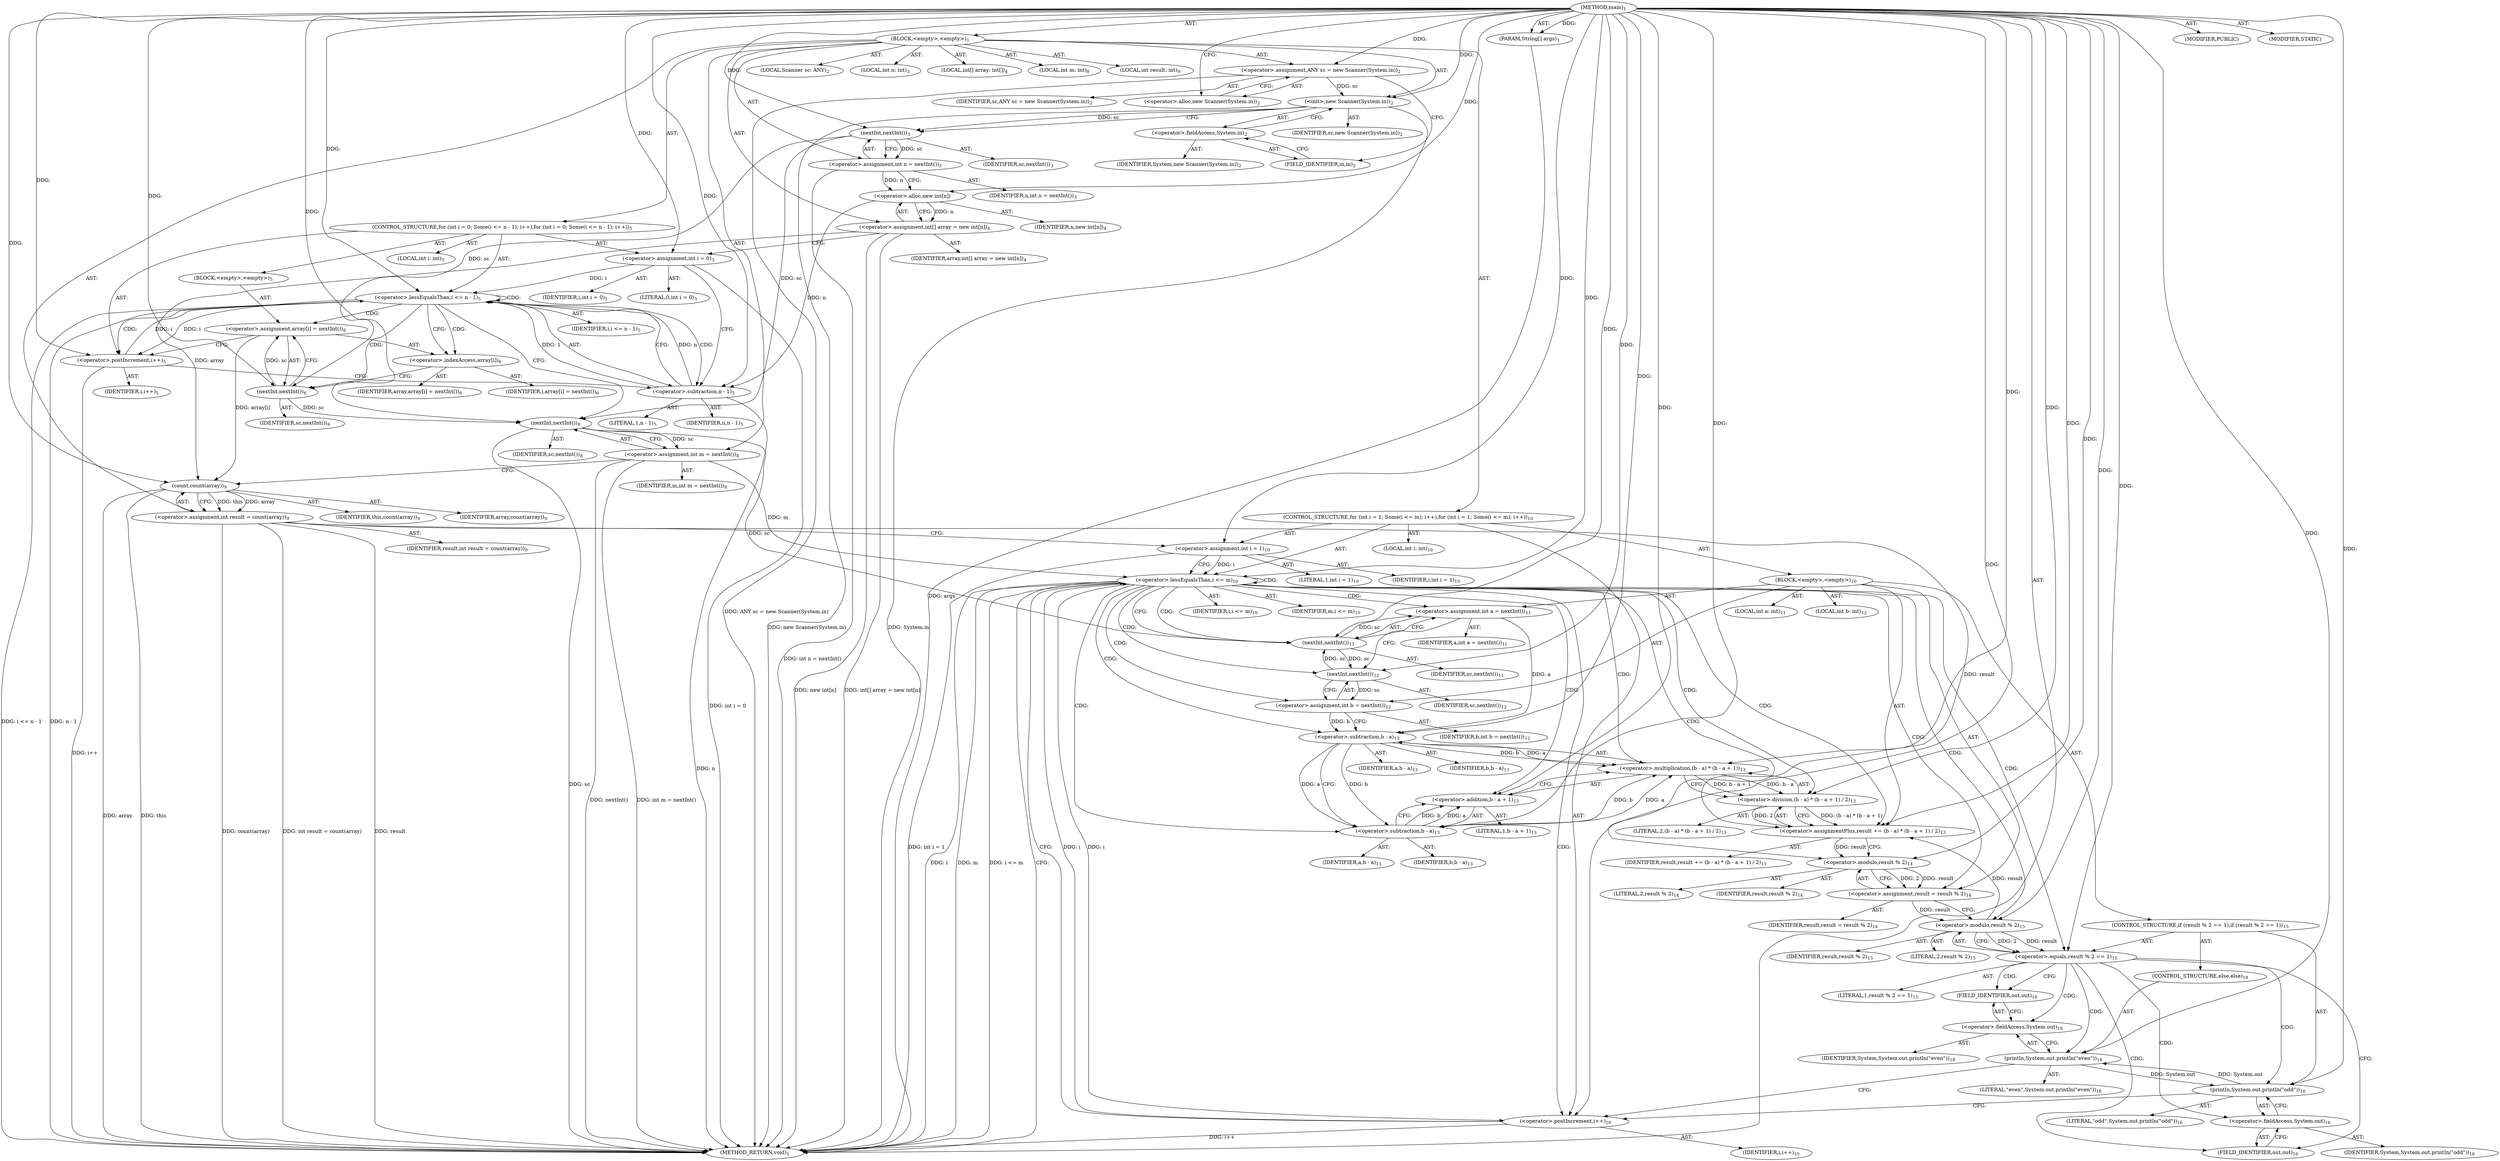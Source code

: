 digraph "main" {  
"19" [label = <(METHOD,main)<SUB>1</SUB>> ]
"20" [label = <(PARAM,String[] args)<SUB>1</SUB>> ]
"21" [label = <(BLOCK,&lt;empty&gt;,&lt;empty&gt;)<SUB>1</SUB>> ]
"4" [label = <(LOCAL,Scanner sc: ANY)<SUB>2</SUB>> ]
"22" [label = <(&lt;operator&gt;.assignment,ANY sc = new Scanner(System.in))<SUB>2</SUB>> ]
"23" [label = <(IDENTIFIER,sc,ANY sc = new Scanner(System.in))<SUB>2</SUB>> ]
"24" [label = <(&lt;operator&gt;.alloc,new Scanner(System.in))<SUB>2</SUB>> ]
"25" [label = <(&lt;init&gt;,new Scanner(System.in))<SUB>2</SUB>> ]
"3" [label = <(IDENTIFIER,sc,new Scanner(System.in))<SUB>2</SUB>> ]
"26" [label = <(&lt;operator&gt;.fieldAccess,System.in)<SUB>2</SUB>> ]
"27" [label = <(IDENTIFIER,System,new Scanner(System.in))<SUB>2</SUB>> ]
"28" [label = <(FIELD_IDENTIFIER,in,in)<SUB>2</SUB>> ]
"29" [label = <(LOCAL,int n: int)<SUB>3</SUB>> ]
"30" [label = <(&lt;operator&gt;.assignment,int n = nextInt())<SUB>3</SUB>> ]
"31" [label = <(IDENTIFIER,n,int n = nextInt())<SUB>3</SUB>> ]
"32" [label = <(nextInt,nextInt())<SUB>3</SUB>> ]
"33" [label = <(IDENTIFIER,sc,nextInt())<SUB>3</SUB>> ]
"34" [label = <(LOCAL,int[] array: int[])<SUB>4</SUB>> ]
"35" [label = <(&lt;operator&gt;.assignment,int[] array = new int[n])<SUB>4</SUB>> ]
"36" [label = <(IDENTIFIER,array,int[] array = new int[n])<SUB>4</SUB>> ]
"37" [label = <(&lt;operator&gt;.alloc,new int[n])> ]
"38" [label = <(IDENTIFIER,n,new int[n])<SUB>4</SUB>> ]
"39" [label = <(CONTROL_STRUCTURE,for (int i = 0; Some(i &lt;= n - 1); i++),for (int i = 0; Some(i &lt;= n - 1); i++))<SUB>5</SUB>> ]
"40" [label = <(LOCAL,int i: int)<SUB>5</SUB>> ]
"41" [label = <(&lt;operator&gt;.assignment,int i = 0)<SUB>5</SUB>> ]
"42" [label = <(IDENTIFIER,i,int i = 0)<SUB>5</SUB>> ]
"43" [label = <(LITERAL,0,int i = 0)<SUB>5</SUB>> ]
"44" [label = <(&lt;operator&gt;.lessEqualsThan,i &lt;= n - 1)<SUB>5</SUB>> ]
"45" [label = <(IDENTIFIER,i,i &lt;= n - 1)<SUB>5</SUB>> ]
"46" [label = <(&lt;operator&gt;.subtraction,n - 1)<SUB>5</SUB>> ]
"47" [label = <(IDENTIFIER,n,n - 1)<SUB>5</SUB>> ]
"48" [label = <(LITERAL,1,n - 1)<SUB>5</SUB>> ]
"49" [label = <(&lt;operator&gt;.postIncrement,i++)<SUB>5</SUB>> ]
"50" [label = <(IDENTIFIER,i,i++)<SUB>5</SUB>> ]
"51" [label = <(BLOCK,&lt;empty&gt;,&lt;empty&gt;)<SUB>5</SUB>> ]
"52" [label = <(&lt;operator&gt;.assignment,array[i] = nextInt())<SUB>6</SUB>> ]
"53" [label = <(&lt;operator&gt;.indexAccess,array[i])<SUB>6</SUB>> ]
"54" [label = <(IDENTIFIER,array,array[i] = nextInt())<SUB>6</SUB>> ]
"55" [label = <(IDENTIFIER,i,array[i] = nextInt())<SUB>6</SUB>> ]
"56" [label = <(nextInt,nextInt())<SUB>6</SUB>> ]
"57" [label = <(IDENTIFIER,sc,nextInt())<SUB>6</SUB>> ]
"58" [label = <(LOCAL,int m: int)<SUB>8</SUB>> ]
"59" [label = <(&lt;operator&gt;.assignment,int m = nextInt())<SUB>8</SUB>> ]
"60" [label = <(IDENTIFIER,m,int m = nextInt())<SUB>8</SUB>> ]
"61" [label = <(nextInt,nextInt())<SUB>8</SUB>> ]
"62" [label = <(IDENTIFIER,sc,nextInt())<SUB>8</SUB>> ]
"63" [label = <(LOCAL,int result: int)<SUB>9</SUB>> ]
"64" [label = <(&lt;operator&gt;.assignment,int result = count(array))<SUB>9</SUB>> ]
"65" [label = <(IDENTIFIER,result,int result = count(array))<SUB>9</SUB>> ]
"66" [label = <(count,count(array))<SUB>9</SUB>> ]
"67" [label = <(IDENTIFIER,this,count(array))<SUB>9</SUB>> ]
"68" [label = <(IDENTIFIER,array,count(array))<SUB>9</SUB>> ]
"69" [label = <(CONTROL_STRUCTURE,for (int i = 1; Some(i &lt;= m); i++),for (int i = 1; Some(i &lt;= m); i++))<SUB>10</SUB>> ]
"70" [label = <(LOCAL,int i: int)<SUB>10</SUB>> ]
"71" [label = <(&lt;operator&gt;.assignment,int i = 1)<SUB>10</SUB>> ]
"72" [label = <(IDENTIFIER,i,int i = 1)<SUB>10</SUB>> ]
"73" [label = <(LITERAL,1,int i = 1)<SUB>10</SUB>> ]
"74" [label = <(&lt;operator&gt;.lessEqualsThan,i &lt;= m)<SUB>10</SUB>> ]
"75" [label = <(IDENTIFIER,i,i &lt;= m)<SUB>10</SUB>> ]
"76" [label = <(IDENTIFIER,m,i &lt;= m)<SUB>10</SUB>> ]
"77" [label = <(&lt;operator&gt;.postIncrement,i++)<SUB>10</SUB>> ]
"78" [label = <(IDENTIFIER,i,i++)<SUB>10</SUB>> ]
"79" [label = <(BLOCK,&lt;empty&gt;,&lt;empty&gt;)<SUB>10</SUB>> ]
"80" [label = <(LOCAL,int a: int)<SUB>11</SUB>> ]
"81" [label = <(&lt;operator&gt;.assignment,int a = nextInt())<SUB>11</SUB>> ]
"82" [label = <(IDENTIFIER,a,int a = nextInt())<SUB>11</SUB>> ]
"83" [label = <(nextInt,nextInt())<SUB>11</SUB>> ]
"84" [label = <(IDENTIFIER,sc,nextInt())<SUB>11</SUB>> ]
"85" [label = <(LOCAL,int b: int)<SUB>12</SUB>> ]
"86" [label = <(&lt;operator&gt;.assignment,int b = nextInt())<SUB>12</SUB>> ]
"87" [label = <(IDENTIFIER,b,int b = nextInt())<SUB>12</SUB>> ]
"88" [label = <(nextInt,nextInt())<SUB>12</SUB>> ]
"89" [label = <(IDENTIFIER,sc,nextInt())<SUB>12</SUB>> ]
"90" [label = <(&lt;operator&gt;.assignmentPlus,result += (b - a) * (b - a + 1) / 2)<SUB>13</SUB>> ]
"91" [label = <(IDENTIFIER,result,result += (b - a) * (b - a + 1) / 2)<SUB>13</SUB>> ]
"92" [label = <(&lt;operator&gt;.division,(b - a) * (b - a + 1) / 2)<SUB>13</SUB>> ]
"93" [label = <(&lt;operator&gt;.multiplication,(b - a) * (b - a + 1))<SUB>13</SUB>> ]
"94" [label = <(&lt;operator&gt;.subtraction,b - a)<SUB>13</SUB>> ]
"95" [label = <(IDENTIFIER,b,b - a)<SUB>13</SUB>> ]
"96" [label = <(IDENTIFIER,a,b - a)<SUB>13</SUB>> ]
"97" [label = <(&lt;operator&gt;.addition,b - a + 1)<SUB>13</SUB>> ]
"98" [label = <(&lt;operator&gt;.subtraction,b - a)<SUB>13</SUB>> ]
"99" [label = <(IDENTIFIER,b,b - a)<SUB>13</SUB>> ]
"100" [label = <(IDENTIFIER,a,b - a)<SUB>13</SUB>> ]
"101" [label = <(LITERAL,1,b - a + 1)<SUB>13</SUB>> ]
"102" [label = <(LITERAL,2,(b - a) * (b - a + 1) / 2)<SUB>13</SUB>> ]
"103" [label = <(&lt;operator&gt;.assignment,result = result % 2)<SUB>14</SUB>> ]
"104" [label = <(IDENTIFIER,result,result = result % 2)<SUB>14</SUB>> ]
"105" [label = <(&lt;operator&gt;.modulo,result % 2)<SUB>14</SUB>> ]
"106" [label = <(IDENTIFIER,result,result % 2)<SUB>14</SUB>> ]
"107" [label = <(LITERAL,2,result % 2)<SUB>14</SUB>> ]
"108" [label = <(CONTROL_STRUCTURE,if (result % 2 == 1),if (result % 2 == 1))<SUB>15</SUB>> ]
"109" [label = <(&lt;operator&gt;.equals,result % 2 == 1)<SUB>15</SUB>> ]
"110" [label = <(&lt;operator&gt;.modulo,result % 2)<SUB>15</SUB>> ]
"111" [label = <(IDENTIFIER,result,result % 2)<SUB>15</SUB>> ]
"112" [label = <(LITERAL,2,result % 2)<SUB>15</SUB>> ]
"113" [label = <(LITERAL,1,result % 2 == 1)<SUB>15</SUB>> ]
"114" [label = <(println,System.out.println(&quot;odd&quot;))<SUB>16</SUB>> ]
"115" [label = <(&lt;operator&gt;.fieldAccess,System.out)<SUB>16</SUB>> ]
"116" [label = <(IDENTIFIER,System,System.out.println(&quot;odd&quot;))<SUB>16</SUB>> ]
"117" [label = <(FIELD_IDENTIFIER,out,out)<SUB>16</SUB>> ]
"118" [label = <(LITERAL,&quot;odd&quot;,System.out.println(&quot;odd&quot;))<SUB>16</SUB>> ]
"119" [label = <(CONTROL_STRUCTURE,else,else)<SUB>18</SUB>> ]
"120" [label = <(println,System.out.println(&quot;even&quot;))<SUB>18</SUB>> ]
"121" [label = <(&lt;operator&gt;.fieldAccess,System.out)<SUB>18</SUB>> ]
"122" [label = <(IDENTIFIER,System,System.out.println(&quot;even&quot;))<SUB>18</SUB>> ]
"123" [label = <(FIELD_IDENTIFIER,out,out)<SUB>18</SUB>> ]
"124" [label = <(LITERAL,&quot;even&quot;,System.out.println(&quot;even&quot;))<SUB>18</SUB>> ]
"125" [label = <(MODIFIER,PUBLIC)> ]
"126" [label = <(MODIFIER,STATIC)> ]
"127" [label = <(METHOD_RETURN,void)<SUB>1</SUB>> ]
  "19" -> "20"  [ label = "AST: "] 
  "19" -> "21"  [ label = "AST: "] 
  "19" -> "125"  [ label = "AST: "] 
  "19" -> "126"  [ label = "AST: "] 
  "19" -> "127"  [ label = "AST: "] 
  "21" -> "4"  [ label = "AST: "] 
  "21" -> "22"  [ label = "AST: "] 
  "21" -> "25"  [ label = "AST: "] 
  "21" -> "29"  [ label = "AST: "] 
  "21" -> "30"  [ label = "AST: "] 
  "21" -> "34"  [ label = "AST: "] 
  "21" -> "35"  [ label = "AST: "] 
  "21" -> "39"  [ label = "AST: "] 
  "21" -> "58"  [ label = "AST: "] 
  "21" -> "59"  [ label = "AST: "] 
  "21" -> "63"  [ label = "AST: "] 
  "21" -> "64"  [ label = "AST: "] 
  "21" -> "69"  [ label = "AST: "] 
  "22" -> "23"  [ label = "AST: "] 
  "22" -> "24"  [ label = "AST: "] 
  "25" -> "3"  [ label = "AST: "] 
  "25" -> "26"  [ label = "AST: "] 
  "26" -> "27"  [ label = "AST: "] 
  "26" -> "28"  [ label = "AST: "] 
  "30" -> "31"  [ label = "AST: "] 
  "30" -> "32"  [ label = "AST: "] 
  "32" -> "33"  [ label = "AST: "] 
  "35" -> "36"  [ label = "AST: "] 
  "35" -> "37"  [ label = "AST: "] 
  "37" -> "38"  [ label = "AST: "] 
  "39" -> "40"  [ label = "AST: "] 
  "39" -> "41"  [ label = "AST: "] 
  "39" -> "44"  [ label = "AST: "] 
  "39" -> "49"  [ label = "AST: "] 
  "39" -> "51"  [ label = "AST: "] 
  "41" -> "42"  [ label = "AST: "] 
  "41" -> "43"  [ label = "AST: "] 
  "44" -> "45"  [ label = "AST: "] 
  "44" -> "46"  [ label = "AST: "] 
  "46" -> "47"  [ label = "AST: "] 
  "46" -> "48"  [ label = "AST: "] 
  "49" -> "50"  [ label = "AST: "] 
  "51" -> "52"  [ label = "AST: "] 
  "52" -> "53"  [ label = "AST: "] 
  "52" -> "56"  [ label = "AST: "] 
  "53" -> "54"  [ label = "AST: "] 
  "53" -> "55"  [ label = "AST: "] 
  "56" -> "57"  [ label = "AST: "] 
  "59" -> "60"  [ label = "AST: "] 
  "59" -> "61"  [ label = "AST: "] 
  "61" -> "62"  [ label = "AST: "] 
  "64" -> "65"  [ label = "AST: "] 
  "64" -> "66"  [ label = "AST: "] 
  "66" -> "67"  [ label = "AST: "] 
  "66" -> "68"  [ label = "AST: "] 
  "69" -> "70"  [ label = "AST: "] 
  "69" -> "71"  [ label = "AST: "] 
  "69" -> "74"  [ label = "AST: "] 
  "69" -> "77"  [ label = "AST: "] 
  "69" -> "79"  [ label = "AST: "] 
  "71" -> "72"  [ label = "AST: "] 
  "71" -> "73"  [ label = "AST: "] 
  "74" -> "75"  [ label = "AST: "] 
  "74" -> "76"  [ label = "AST: "] 
  "77" -> "78"  [ label = "AST: "] 
  "79" -> "80"  [ label = "AST: "] 
  "79" -> "81"  [ label = "AST: "] 
  "79" -> "85"  [ label = "AST: "] 
  "79" -> "86"  [ label = "AST: "] 
  "79" -> "90"  [ label = "AST: "] 
  "79" -> "103"  [ label = "AST: "] 
  "79" -> "108"  [ label = "AST: "] 
  "81" -> "82"  [ label = "AST: "] 
  "81" -> "83"  [ label = "AST: "] 
  "83" -> "84"  [ label = "AST: "] 
  "86" -> "87"  [ label = "AST: "] 
  "86" -> "88"  [ label = "AST: "] 
  "88" -> "89"  [ label = "AST: "] 
  "90" -> "91"  [ label = "AST: "] 
  "90" -> "92"  [ label = "AST: "] 
  "92" -> "93"  [ label = "AST: "] 
  "92" -> "102"  [ label = "AST: "] 
  "93" -> "94"  [ label = "AST: "] 
  "93" -> "97"  [ label = "AST: "] 
  "94" -> "95"  [ label = "AST: "] 
  "94" -> "96"  [ label = "AST: "] 
  "97" -> "98"  [ label = "AST: "] 
  "97" -> "101"  [ label = "AST: "] 
  "98" -> "99"  [ label = "AST: "] 
  "98" -> "100"  [ label = "AST: "] 
  "103" -> "104"  [ label = "AST: "] 
  "103" -> "105"  [ label = "AST: "] 
  "105" -> "106"  [ label = "AST: "] 
  "105" -> "107"  [ label = "AST: "] 
  "108" -> "109"  [ label = "AST: "] 
  "108" -> "114"  [ label = "AST: "] 
  "108" -> "119"  [ label = "AST: "] 
  "109" -> "110"  [ label = "AST: "] 
  "109" -> "113"  [ label = "AST: "] 
  "110" -> "111"  [ label = "AST: "] 
  "110" -> "112"  [ label = "AST: "] 
  "114" -> "115"  [ label = "AST: "] 
  "114" -> "118"  [ label = "AST: "] 
  "115" -> "116"  [ label = "AST: "] 
  "115" -> "117"  [ label = "AST: "] 
  "119" -> "120"  [ label = "AST: "] 
  "120" -> "121"  [ label = "AST: "] 
  "120" -> "124"  [ label = "AST: "] 
  "121" -> "122"  [ label = "AST: "] 
  "121" -> "123"  [ label = "AST: "] 
  "22" -> "28"  [ label = "CFG: "] 
  "25" -> "32"  [ label = "CFG: "] 
  "30" -> "37"  [ label = "CFG: "] 
  "35" -> "41"  [ label = "CFG: "] 
  "59" -> "66"  [ label = "CFG: "] 
  "64" -> "71"  [ label = "CFG: "] 
  "24" -> "22"  [ label = "CFG: "] 
  "26" -> "25"  [ label = "CFG: "] 
  "32" -> "30"  [ label = "CFG: "] 
  "37" -> "35"  [ label = "CFG: "] 
  "41" -> "46"  [ label = "CFG: "] 
  "44" -> "53"  [ label = "CFG: "] 
  "44" -> "61"  [ label = "CFG: "] 
  "49" -> "46"  [ label = "CFG: "] 
  "61" -> "59"  [ label = "CFG: "] 
  "66" -> "64"  [ label = "CFG: "] 
  "71" -> "74"  [ label = "CFG: "] 
  "74" -> "127"  [ label = "CFG: "] 
  "74" -> "83"  [ label = "CFG: "] 
  "77" -> "74"  [ label = "CFG: "] 
  "28" -> "26"  [ label = "CFG: "] 
  "46" -> "44"  [ label = "CFG: "] 
  "52" -> "49"  [ label = "CFG: "] 
  "81" -> "88"  [ label = "CFG: "] 
  "86" -> "94"  [ label = "CFG: "] 
  "90" -> "105"  [ label = "CFG: "] 
  "103" -> "110"  [ label = "CFG: "] 
  "53" -> "56"  [ label = "CFG: "] 
  "56" -> "52"  [ label = "CFG: "] 
  "83" -> "81"  [ label = "CFG: "] 
  "88" -> "86"  [ label = "CFG: "] 
  "92" -> "90"  [ label = "CFG: "] 
  "105" -> "103"  [ label = "CFG: "] 
  "109" -> "117"  [ label = "CFG: "] 
  "109" -> "123"  [ label = "CFG: "] 
  "114" -> "77"  [ label = "CFG: "] 
  "93" -> "92"  [ label = "CFG: "] 
  "110" -> "109"  [ label = "CFG: "] 
  "115" -> "114"  [ label = "CFG: "] 
  "120" -> "77"  [ label = "CFG: "] 
  "94" -> "98"  [ label = "CFG: "] 
  "97" -> "93"  [ label = "CFG: "] 
  "117" -> "115"  [ label = "CFG: "] 
  "121" -> "120"  [ label = "CFG: "] 
  "98" -> "97"  [ label = "CFG: "] 
  "123" -> "121"  [ label = "CFG: "] 
  "19" -> "24"  [ label = "CFG: "] 
  "20" -> "127"  [ label = "DDG: args"] 
  "22" -> "127"  [ label = "DDG: ANY sc = new Scanner(System.in)"] 
  "25" -> "127"  [ label = "DDG: System.in"] 
  "25" -> "127"  [ label = "DDG: new Scanner(System.in)"] 
  "30" -> "127"  [ label = "DDG: int n = nextInt()"] 
  "35" -> "127"  [ label = "DDG: new int[n]"] 
  "35" -> "127"  [ label = "DDG: int[] array = new int[n]"] 
  "41" -> "127"  [ label = "DDG: int i = 0"] 
  "46" -> "127"  [ label = "DDG: n"] 
  "44" -> "127"  [ label = "DDG: n - 1"] 
  "44" -> "127"  [ label = "DDG: i &lt;= n - 1"] 
  "61" -> "127"  [ label = "DDG: sc"] 
  "59" -> "127"  [ label = "DDG: nextInt()"] 
  "59" -> "127"  [ label = "DDG: int m = nextInt()"] 
  "64" -> "127"  [ label = "DDG: result"] 
  "66" -> "127"  [ label = "DDG: array"] 
  "64" -> "127"  [ label = "DDG: count(array)"] 
  "64" -> "127"  [ label = "DDG: int result = count(array)"] 
  "71" -> "127"  [ label = "DDG: int i = 1"] 
  "74" -> "127"  [ label = "DDG: i"] 
  "74" -> "127"  [ label = "DDG: m"] 
  "74" -> "127"  [ label = "DDG: i &lt;= m"] 
  "77" -> "127"  [ label = "DDG: i++"] 
  "49" -> "127"  [ label = "DDG: i++"] 
  "66" -> "127"  [ label = "DDG: this"] 
  "19" -> "20"  [ label = "DDG: "] 
  "19" -> "22"  [ label = "DDG: "] 
  "32" -> "30"  [ label = "DDG: sc"] 
  "37" -> "35"  [ label = "DDG: n"] 
  "61" -> "59"  [ label = "DDG: sc"] 
  "66" -> "64"  [ label = "DDG: this"] 
  "66" -> "64"  [ label = "DDG: array"] 
  "22" -> "25"  [ label = "DDG: sc"] 
  "19" -> "25"  [ label = "DDG: "] 
  "19" -> "41"  [ label = "DDG: "] 
  "19" -> "71"  [ label = "DDG: "] 
  "25" -> "32"  [ label = "DDG: sc"] 
  "19" -> "32"  [ label = "DDG: "] 
  "30" -> "37"  [ label = "DDG: n"] 
  "19" -> "37"  [ label = "DDG: "] 
  "41" -> "44"  [ label = "DDG: i"] 
  "49" -> "44"  [ label = "DDG: i"] 
  "19" -> "44"  [ label = "DDG: "] 
  "46" -> "44"  [ label = "DDG: n"] 
  "46" -> "44"  [ label = "DDG: 1"] 
  "44" -> "49"  [ label = "DDG: i"] 
  "19" -> "49"  [ label = "DDG: "] 
  "56" -> "52"  [ label = "DDG: sc"] 
  "32" -> "61"  [ label = "DDG: sc"] 
  "56" -> "61"  [ label = "DDG: sc"] 
  "19" -> "61"  [ label = "DDG: "] 
  "19" -> "66"  [ label = "DDG: "] 
  "35" -> "66"  [ label = "DDG: array"] 
  "52" -> "66"  [ label = "DDG: array[i]"] 
  "71" -> "74"  [ label = "DDG: i"] 
  "77" -> "74"  [ label = "DDG: i"] 
  "19" -> "74"  [ label = "DDG: "] 
  "59" -> "74"  [ label = "DDG: m"] 
  "74" -> "77"  [ label = "DDG: i"] 
  "19" -> "77"  [ label = "DDG: "] 
  "83" -> "81"  [ label = "DDG: sc"] 
  "88" -> "86"  [ label = "DDG: sc"] 
  "92" -> "90"  [ label = "DDG: (b - a) * (b - a + 1)"] 
  "92" -> "90"  [ label = "DDG: 2"] 
  "105" -> "103"  [ label = "DDG: result"] 
  "105" -> "103"  [ label = "DDG: 2"] 
  "37" -> "46"  [ label = "DDG: n"] 
  "19" -> "46"  [ label = "DDG: "] 
  "64" -> "90"  [ label = "DDG: result"] 
  "110" -> "90"  [ label = "DDG: result"] 
  "19" -> "90"  [ label = "DDG: "] 
  "32" -> "56"  [ label = "DDG: sc"] 
  "19" -> "56"  [ label = "DDG: "] 
  "61" -> "83"  [ label = "DDG: sc"] 
  "88" -> "83"  [ label = "DDG: sc"] 
  "19" -> "83"  [ label = "DDG: "] 
  "83" -> "88"  [ label = "DDG: sc"] 
  "19" -> "88"  [ label = "DDG: "] 
  "93" -> "92"  [ label = "DDG: b - a"] 
  "93" -> "92"  [ label = "DDG: b - a + 1"] 
  "19" -> "92"  [ label = "DDG: "] 
  "90" -> "105"  [ label = "DDG: result"] 
  "19" -> "105"  [ label = "DDG: "] 
  "110" -> "109"  [ label = "DDG: result"] 
  "110" -> "109"  [ label = "DDG: 2"] 
  "19" -> "109"  [ label = "DDG: "] 
  "120" -> "114"  [ label = "DDG: System.out"] 
  "19" -> "114"  [ label = "DDG: "] 
  "94" -> "93"  [ label = "DDG: b"] 
  "94" -> "93"  [ label = "DDG: a"] 
  "98" -> "93"  [ label = "DDG: b"] 
  "98" -> "93"  [ label = "DDG: a"] 
  "19" -> "93"  [ label = "DDG: "] 
  "103" -> "110"  [ label = "DDG: result"] 
  "19" -> "110"  [ label = "DDG: "] 
  "114" -> "120"  [ label = "DDG: System.out"] 
  "19" -> "120"  [ label = "DDG: "] 
  "86" -> "94"  [ label = "DDG: b"] 
  "19" -> "94"  [ label = "DDG: "] 
  "81" -> "94"  [ label = "DDG: a"] 
  "98" -> "97"  [ label = "DDG: b"] 
  "98" -> "97"  [ label = "DDG: a"] 
  "19" -> "97"  [ label = "DDG: "] 
  "94" -> "98"  [ label = "DDG: b"] 
  "19" -> "98"  [ label = "DDG: "] 
  "94" -> "98"  [ label = "DDG: a"] 
  "44" -> "49"  [ label = "CDG: "] 
  "44" -> "52"  [ label = "CDG: "] 
  "44" -> "46"  [ label = "CDG: "] 
  "44" -> "56"  [ label = "CDG: "] 
  "44" -> "44"  [ label = "CDG: "] 
  "44" -> "53"  [ label = "CDG: "] 
  "74" -> "94"  [ label = "CDG: "] 
  "74" -> "77"  [ label = "CDG: "] 
  "74" -> "98"  [ label = "CDG: "] 
  "74" -> "81"  [ label = "CDG: "] 
  "74" -> "103"  [ label = "CDG: "] 
  "74" -> "74"  [ label = "CDG: "] 
  "74" -> "92"  [ label = "CDG: "] 
  "74" -> "97"  [ label = "CDG: "] 
  "74" -> "93"  [ label = "CDG: "] 
  "74" -> "90"  [ label = "CDG: "] 
  "74" -> "83"  [ label = "CDG: "] 
  "74" -> "105"  [ label = "CDG: "] 
  "74" -> "88"  [ label = "CDG: "] 
  "74" -> "110"  [ label = "CDG: "] 
  "74" -> "109"  [ label = "CDG: "] 
  "74" -> "86"  [ label = "CDG: "] 
  "109" -> "115"  [ label = "CDG: "] 
  "109" -> "120"  [ label = "CDG: "] 
  "109" -> "114"  [ label = "CDG: "] 
  "109" -> "121"  [ label = "CDG: "] 
  "109" -> "123"  [ label = "CDG: "] 
  "109" -> "117"  [ label = "CDG: "] 
}

